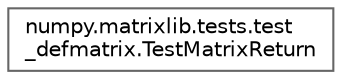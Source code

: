 digraph "Graphical Class Hierarchy"
{
 // LATEX_PDF_SIZE
  bgcolor="transparent";
  edge [fontname=Helvetica,fontsize=10,labelfontname=Helvetica,labelfontsize=10];
  node [fontname=Helvetica,fontsize=10,shape=box,height=0.2,width=0.4];
  rankdir="LR";
  Node0 [id="Node000000",label="numpy.matrixlib.tests.test\l_defmatrix.TestMatrixReturn",height=0.2,width=0.4,color="grey40", fillcolor="white", style="filled",URL="$da/d1b/classnumpy_1_1matrixlib_1_1tests_1_1test__defmatrix_1_1TestMatrixReturn.html",tooltip=" "];
}
